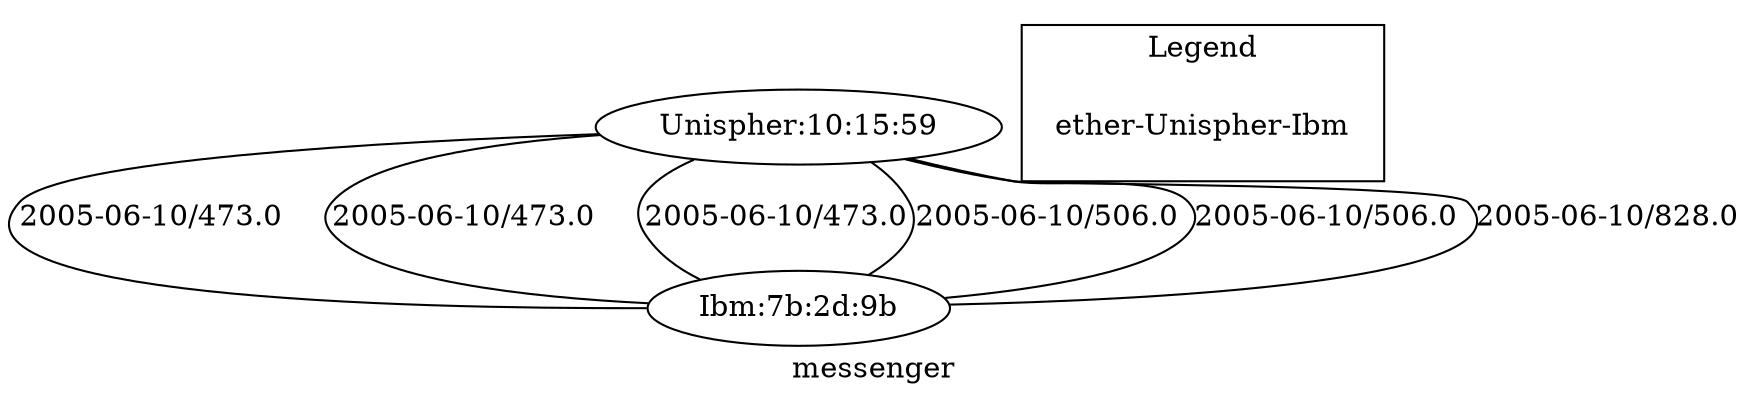 graph { concentrate=true;
	Unispher_10_15_59[label="Unispher:10:15:59"];
	Ibm_7b_2d_9b[label="Ibm:7b:2d:9b"];
	Unispher_10_15_59 -- Ibm_7b_2d_9b[label="2005-06-10/473.0", color=black];
	Unispher_10_15_59[label="Unispher:10:15:59"];
	Ibm_7b_2d_9b[label="Ibm:7b:2d:9b"];
	Unispher_10_15_59 -- Ibm_7b_2d_9b[label="2005-06-10/473.0", color=black];
	Unispher_10_15_59[label="Unispher:10:15:59"];
	Ibm_7b_2d_9b[label="Ibm:7b:2d:9b"];
	Unispher_10_15_59 -- Ibm_7b_2d_9b[label="2005-06-10/473.0", color=black];
	Unispher_10_15_59[label="Unispher:10:15:59"];
	Ibm_7b_2d_9b[label="Ibm:7b:2d:9b"];
	Unispher_10_15_59 -- Ibm_7b_2d_9b[label="2005-06-10/506.0", color=black];
	Unispher_10_15_59[label="Unispher:10:15:59"];
	Ibm_7b_2d_9b[label="Ibm:7b:2d:9b"];
	Unispher_10_15_59 -- Ibm_7b_2d_9b[label="2005-06-10/506.0", color=black];
	Unispher_10_15_59[label="Unispher:10:15:59"];
	Ibm_7b_2d_9b[label="Ibm:7b:2d:9b"];
	Unispher_10_15_59 -- Ibm_7b_2d_9b[label="2005-06-10/828.0", color=black];
label="messenger"
node[shape=plaintext];
subgraph cluster_legend {
label="Legend";
key0[label="ether-Unispher-Ibm", fontcolor=black];
}
}
